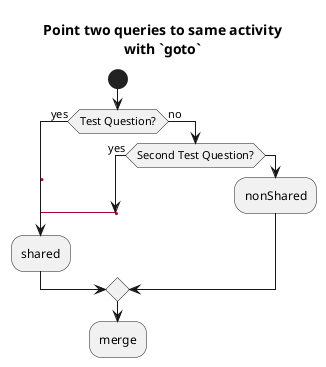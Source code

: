 @startuml goto-activities-merge
title Point two queries to same activity\nwith `goto`
start
if (Test Question?) then (yes)
'space label only for alignment
label sp_lab0
label sp_lab1
'real label
label lab
:shared;
else (no)
if (Second Test Question?) then (yes)
label sp_lab2
goto sp_lab1
else
:nonShared;
endif
endif
:merge;
@enduml